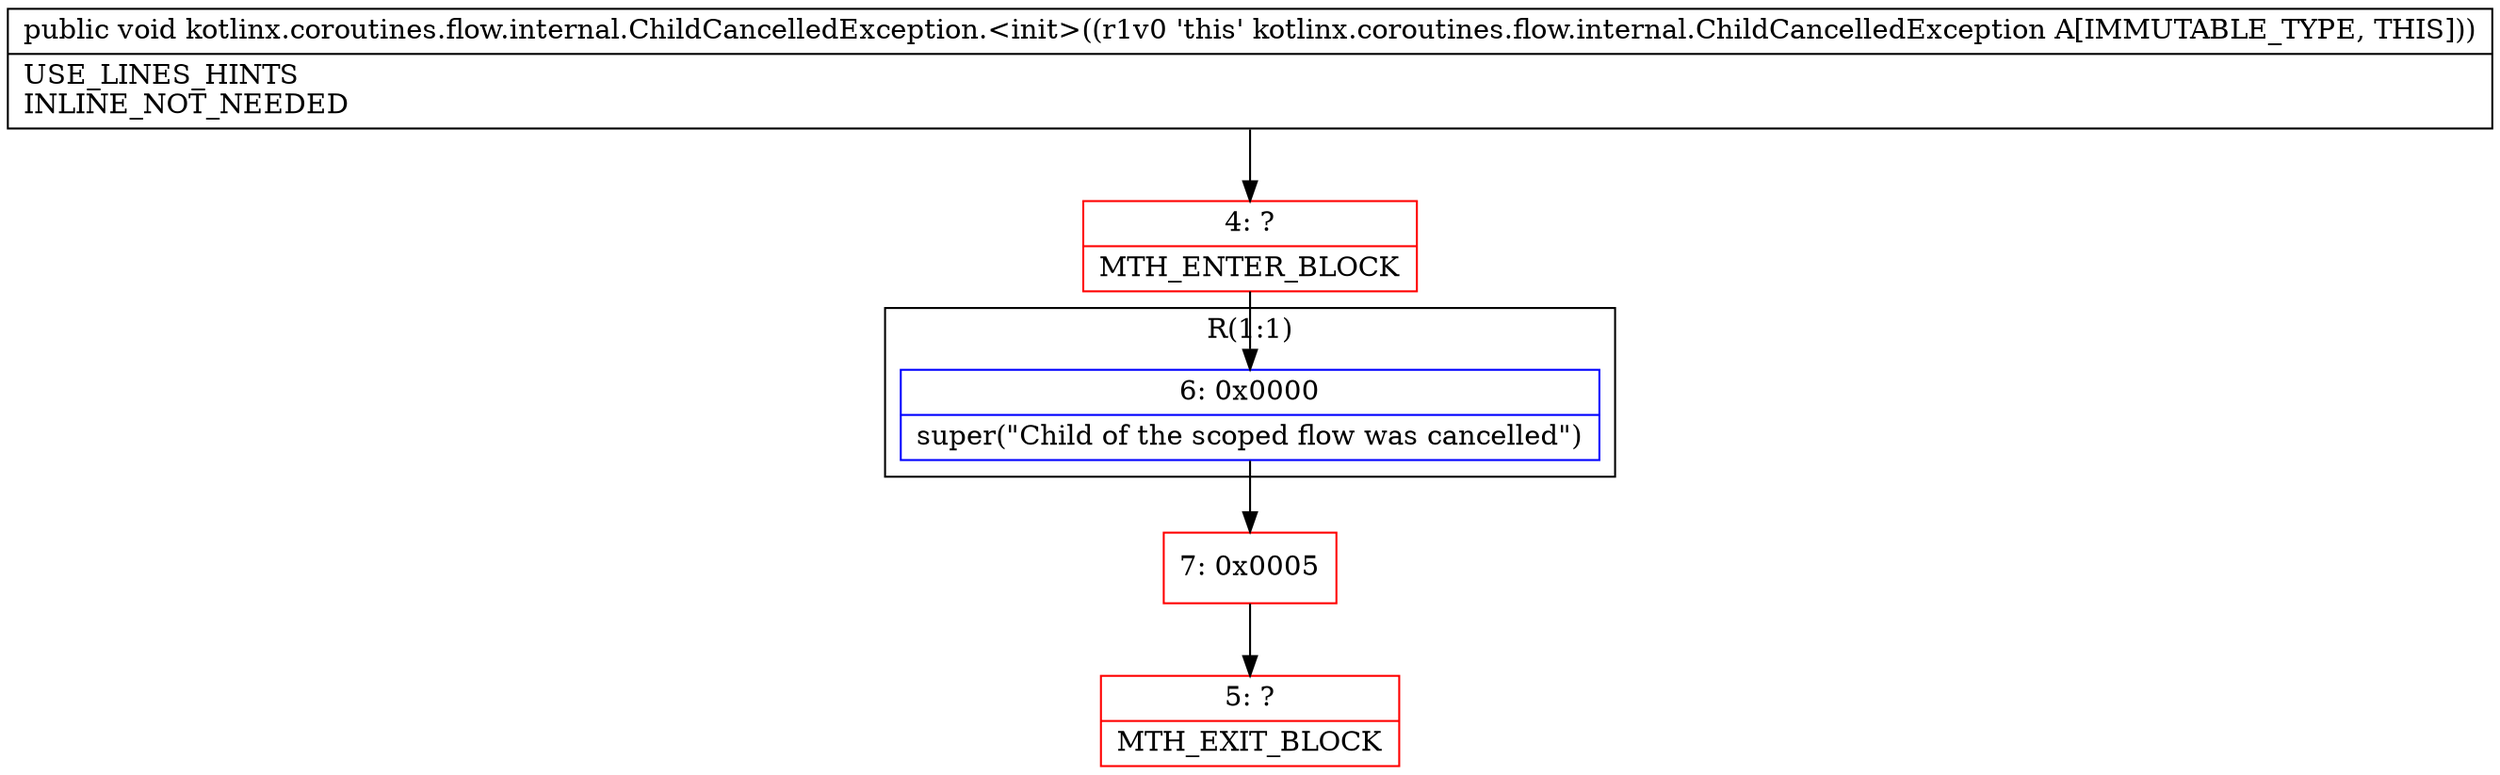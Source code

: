 digraph "CFG forkotlinx.coroutines.flow.internal.ChildCancelledException.\<init\>()V" {
subgraph cluster_Region_668340480 {
label = "R(1:1)";
node [shape=record,color=blue];
Node_6 [shape=record,label="{6\:\ 0x0000|super(\"Child of the scoped flow was cancelled\")\l}"];
}
Node_4 [shape=record,color=red,label="{4\:\ ?|MTH_ENTER_BLOCK\l}"];
Node_7 [shape=record,color=red,label="{7\:\ 0x0005}"];
Node_5 [shape=record,color=red,label="{5\:\ ?|MTH_EXIT_BLOCK\l}"];
MethodNode[shape=record,label="{public void kotlinx.coroutines.flow.internal.ChildCancelledException.\<init\>((r1v0 'this' kotlinx.coroutines.flow.internal.ChildCancelledException A[IMMUTABLE_TYPE, THIS]))  | USE_LINES_HINTS\lINLINE_NOT_NEEDED\l}"];
MethodNode -> Node_4;Node_6 -> Node_7;
Node_4 -> Node_6;
Node_7 -> Node_5;
}

